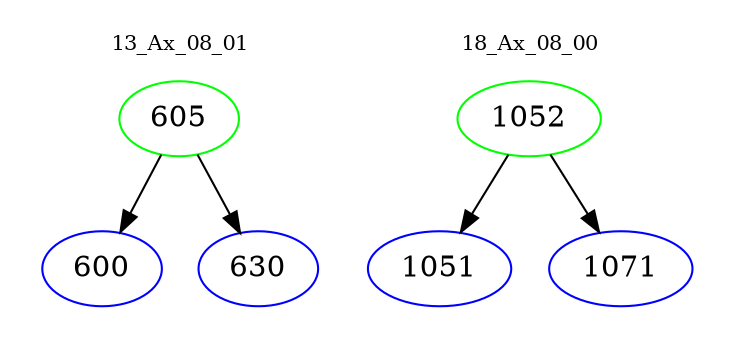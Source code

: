 digraph{
subgraph cluster_0 {
color = white
label = "13_Ax_08_01";
fontsize=10;
T0_605 [label="605", color="green"]
T0_605 -> T0_600 [color="black"]
T0_600 [label="600", color="blue"]
T0_605 -> T0_630 [color="black"]
T0_630 [label="630", color="blue"]
}
subgraph cluster_1 {
color = white
label = "18_Ax_08_00";
fontsize=10;
T1_1052 [label="1052", color="green"]
T1_1052 -> T1_1051 [color="black"]
T1_1051 [label="1051", color="blue"]
T1_1052 -> T1_1071 [color="black"]
T1_1071 [label="1071", color="blue"]
}
}
